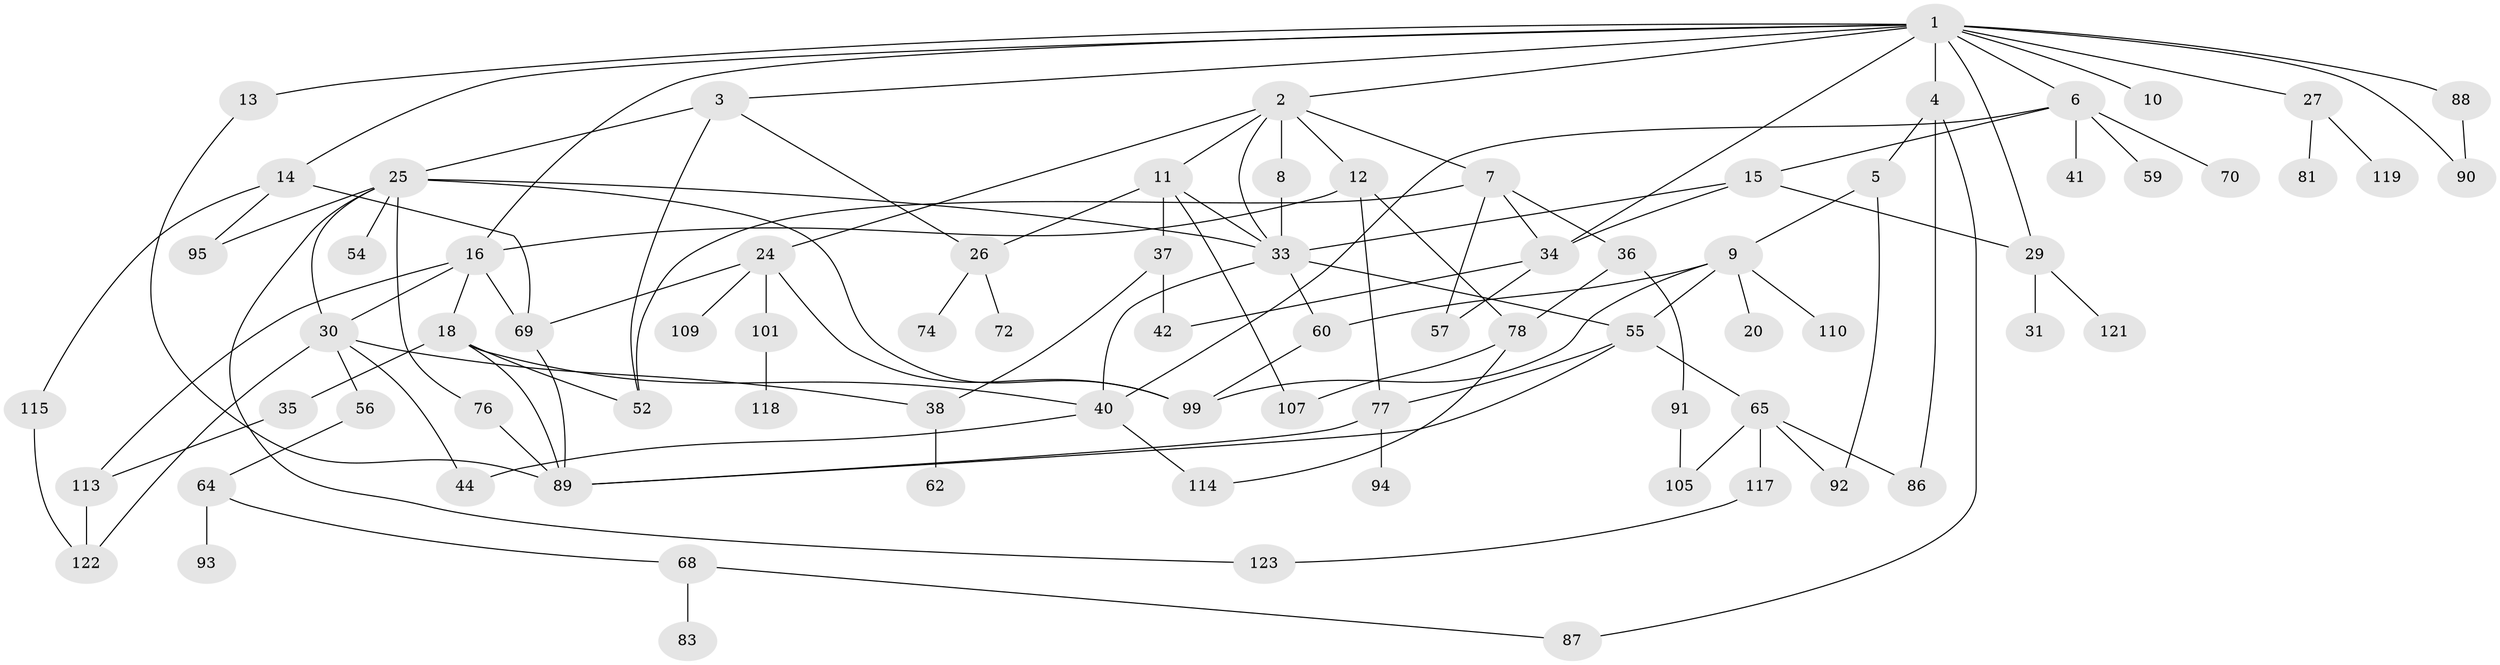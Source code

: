 // Generated by graph-tools (version 1.1) at 2025/23/03/03/25 07:23:31]
// undirected, 80 vertices, 123 edges
graph export_dot {
graph [start="1"]
  node [color=gray90,style=filled];
  1 [super="+75"];
  2;
  3 [super="+19"];
  4 [super="+21"];
  5;
  6 [super="+23"];
  7 [super="+17"];
  8 [super="+71"];
  9 [super="+22"];
  10;
  11;
  12 [super="+45"];
  13;
  14 [super="+96"];
  15 [super="+61"];
  16 [super="+39"];
  18 [super="+43"];
  20 [super="+63"];
  24 [super="+49"];
  25 [super="+53"];
  26 [super="+28"];
  27 [super="+32"];
  29 [super="+80"];
  30 [super="+73"];
  31;
  33 [super="+51"];
  34 [super="+85"];
  35 [super="+58"];
  36 [super="+50"];
  37 [super="+48"];
  38;
  40 [super="+46"];
  41;
  42 [super="+47"];
  44;
  52 [super="+97"];
  54;
  55;
  56;
  57 [super="+84"];
  59;
  60 [super="+116"];
  62;
  64 [super="+66"];
  65 [super="+67"];
  68 [super="+79"];
  69;
  70;
  72 [super="+106"];
  74 [super="+100"];
  76;
  77 [super="+82"];
  78 [super="+98"];
  81;
  83;
  86 [super="+104"];
  87;
  88 [super="+102"];
  89 [super="+103"];
  90;
  91;
  92 [super="+112"];
  93;
  94;
  95;
  99 [super="+111"];
  101;
  105;
  107 [super="+108"];
  109;
  110;
  113 [super="+120"];
  114;
  115;
  117;
  118;
  119;
  121;
  122 [super="+124"];
  123;
  1 -- 2;
  1 -- 3;
  1 -- 4;
  1 -- 6;
  1 -- 10;
  1 -- 13;
  1 -- 14;
  1 -- 16;
  1 -- 27;
  1 -- 88;
  1 -- 34;
  1 -- 29;
  1 -- 90;
  2 -- 7;
  2 -- 8;
  2 -- 11;
  2 -- 12;
  2 -- 24;
  2 -- 33;
  3 -- 25;
  3 -- 26;
  3 -- 52;
  4 -- 5;
  4 -- 87;
  4 -- 86;
  5 -- 9;
  5 -- 92;
  6 -- 15;
  6 -- 70;
  6 -- 40;
  6 -- 41;
  6 -- 59;
  7 -- 34;
  7 -- 57;
  7 -- 36;
  7 -- 52;
  8 -- 33;
  9 -- 20;
  9 -- 110;
  9 -- 55;
  9 -- 60;
  9 -- 99;
  11 -- 37;
  11 -- 33;
  11 -- 107;
  11 -- 26;
  12 -- 16;
  12 -- 77;
  12 -- 78;
  13 -- 89;
  14 -- 69;
  14 -- 95;
  14 -- 115;
  15 -- 29;
  15 -- 34;
  15 -- 33;
  16 -- 18;
  16 -- 30;
  16 -- 113;
  16 -- 69;
  18 -- 35;
  18 -- 52;
  18 -- 40;
  18 -- 89;
  24 -- 109;
  24 -- 101;
  24 -- 99;
  24 -- 69;
  25 -- 76;
  25 -- 95;
  25 -- 99;
  25 -- 123;
  25 -- 33;
  25 -- 54;
  25 -- 30;
  26 -- 72;
  26 -- 74;
  27 -- 119 [weight=2];
  27 -- 81;
  29 -- 31;
  29 -- 121;
  30 -- 38;
  30 -- 56;
  30 -- 122;
  30 -- 44;
  33 -- 55;
  33 -- 40;
  33 -- 60;
  34 -- 57;
  34 -- 42;
  35 -- 113;
  36 -- 91;
  36 -- 78;
  37 -- 42;
  37 -- 38;
  38 -- 62;
  40 -- 44;
  40 -- 114;
  55 -- 65;
  55 -- 77;
  55 -- 89;
  56 -- 64;
  60 -- 99;
  64 -- 93;
  64 -- 68;
  65 -- 92;
  65 -- 105;
  65 -- 117;
  65 -- 86;
  68 -- 83;
  68 -- 87;
  69 -- 89;
  76 -- 89;
  77 -- 89;
  77 -- 94;
  78 -- 107;
  78 -- 114;
  88 -- 90;
  91 -- 105;
  101 -- 118;
  113 -- 122;
  115 -- 122;
  117 -- 123;
}
